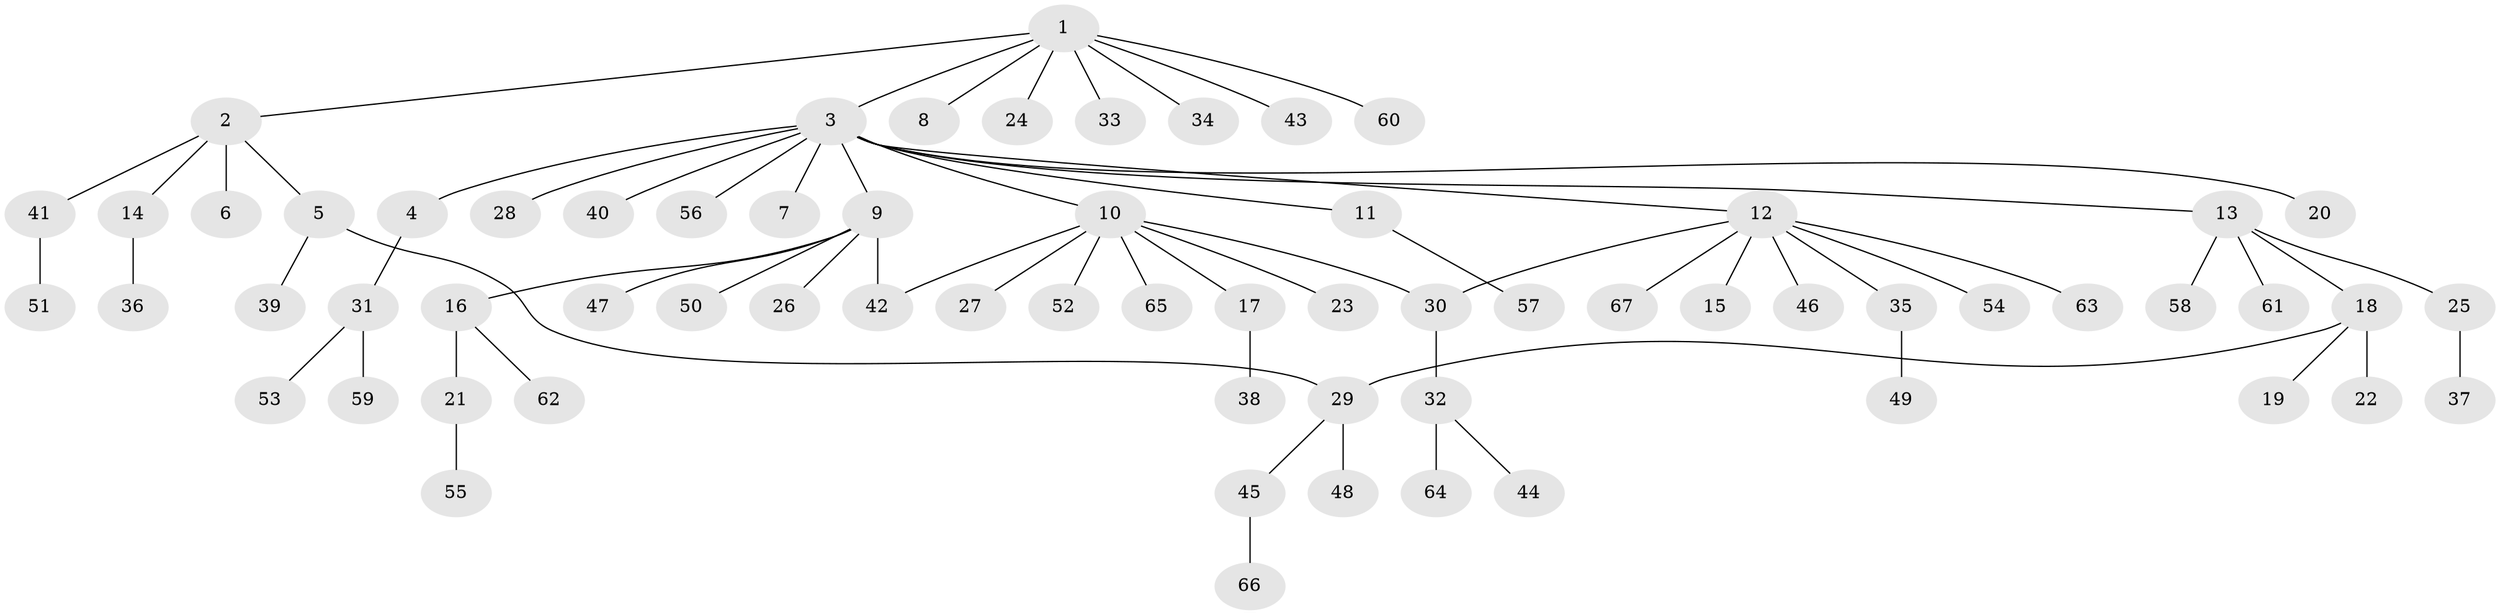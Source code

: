 // coarse degree distribution, {8: 0.025, 5: 0.075, 11: 0.025, 2: 0.175, 1: 0.65, 3: 0.025, 7: 0.025}
// Generated by graph-tools (version 1.1) at 2025/17/03/04/25 18:17:58]
// undirected, 67 vertices, 69 edges
graph export_dot {
graph [start="1"]
  node [color=gray90,style=filled];
  1;
  2;
  3;
  4;
  5;
  6;
  7;
  8;
  9;
  10;
  11;
  12;
  13;
  14;
  15;
  16;
  17;
  18;
  19;
  20;
  21;
  22;
  23;
  24;
  25;
  26;
  27;
  28;
  29;
  30;
  31;
  32;
  33;
  34;
  35;
  36;
  37;
  38;
  39;
  40;
  41;
  42;
  43;
  44;
  45;
  46;
  47;
  48;
  49;
  50;
  51;
  52;
  53;
  54;
  55;
  56;
  57;
  58;
  59;
  60;
  61;
  62;
  63;
  64;
  65;
  66;
  67;
  1 -- 2;
  1 -- 3;
  1 -- 8;
  1 -- 24;
  1 -- 33;
  1 -- 34;
  1 -- 43;
  1 -- 60;
  2 -- 5;
  2 -- 6;
  2 -- 14;
  2 -- 41;
  3 -- 4;
  3 -- 7;
  3 -- 9;
  3 -- 10;
  3 -- 11;
  3 -- 12;
  3 -- 13;
  3 -- 20;
  3 -- 28;
  3 -- 40;
  3 -- 56;
  4 -- 31;
  5 -- 29;
  5 -- 39;
  9 -- 16;
  9 -- 26;
  9 -- 42;
  9 -- 47;
  9 -- 50;
  10 -- 17;
  10 -- 23;
  10 -- 27;
  10 -- 30;
  10 -- 42;
  10 -- 52;
  10 -- 65;
  11 -- 57;
  12 -- 15;
  12 -- 30;
  12 -- 35;
  12 -- 46;
  12 -- 54;
  12 -- 63;
  12 -- 67;
  13 -- 18;
  13 -- 25;
  13 -- 58;
  13 -- 61;
  14 -- 36;
  16 -- 21;
  16 -- 62;
  17 -- 38;
  18 -- 19;
  18 -- 22;
  18 -- 29;
  21 -- 55;
  25 -- 37;
  29 -- 45;
  29 -- 48;
  30 -- 32;
  31 -- 53;
  31 -- 59;
  32 -- 44;
  32 -- 64;
  35 -- 49;
  41 -- 51;
  45 -- 66;
}
